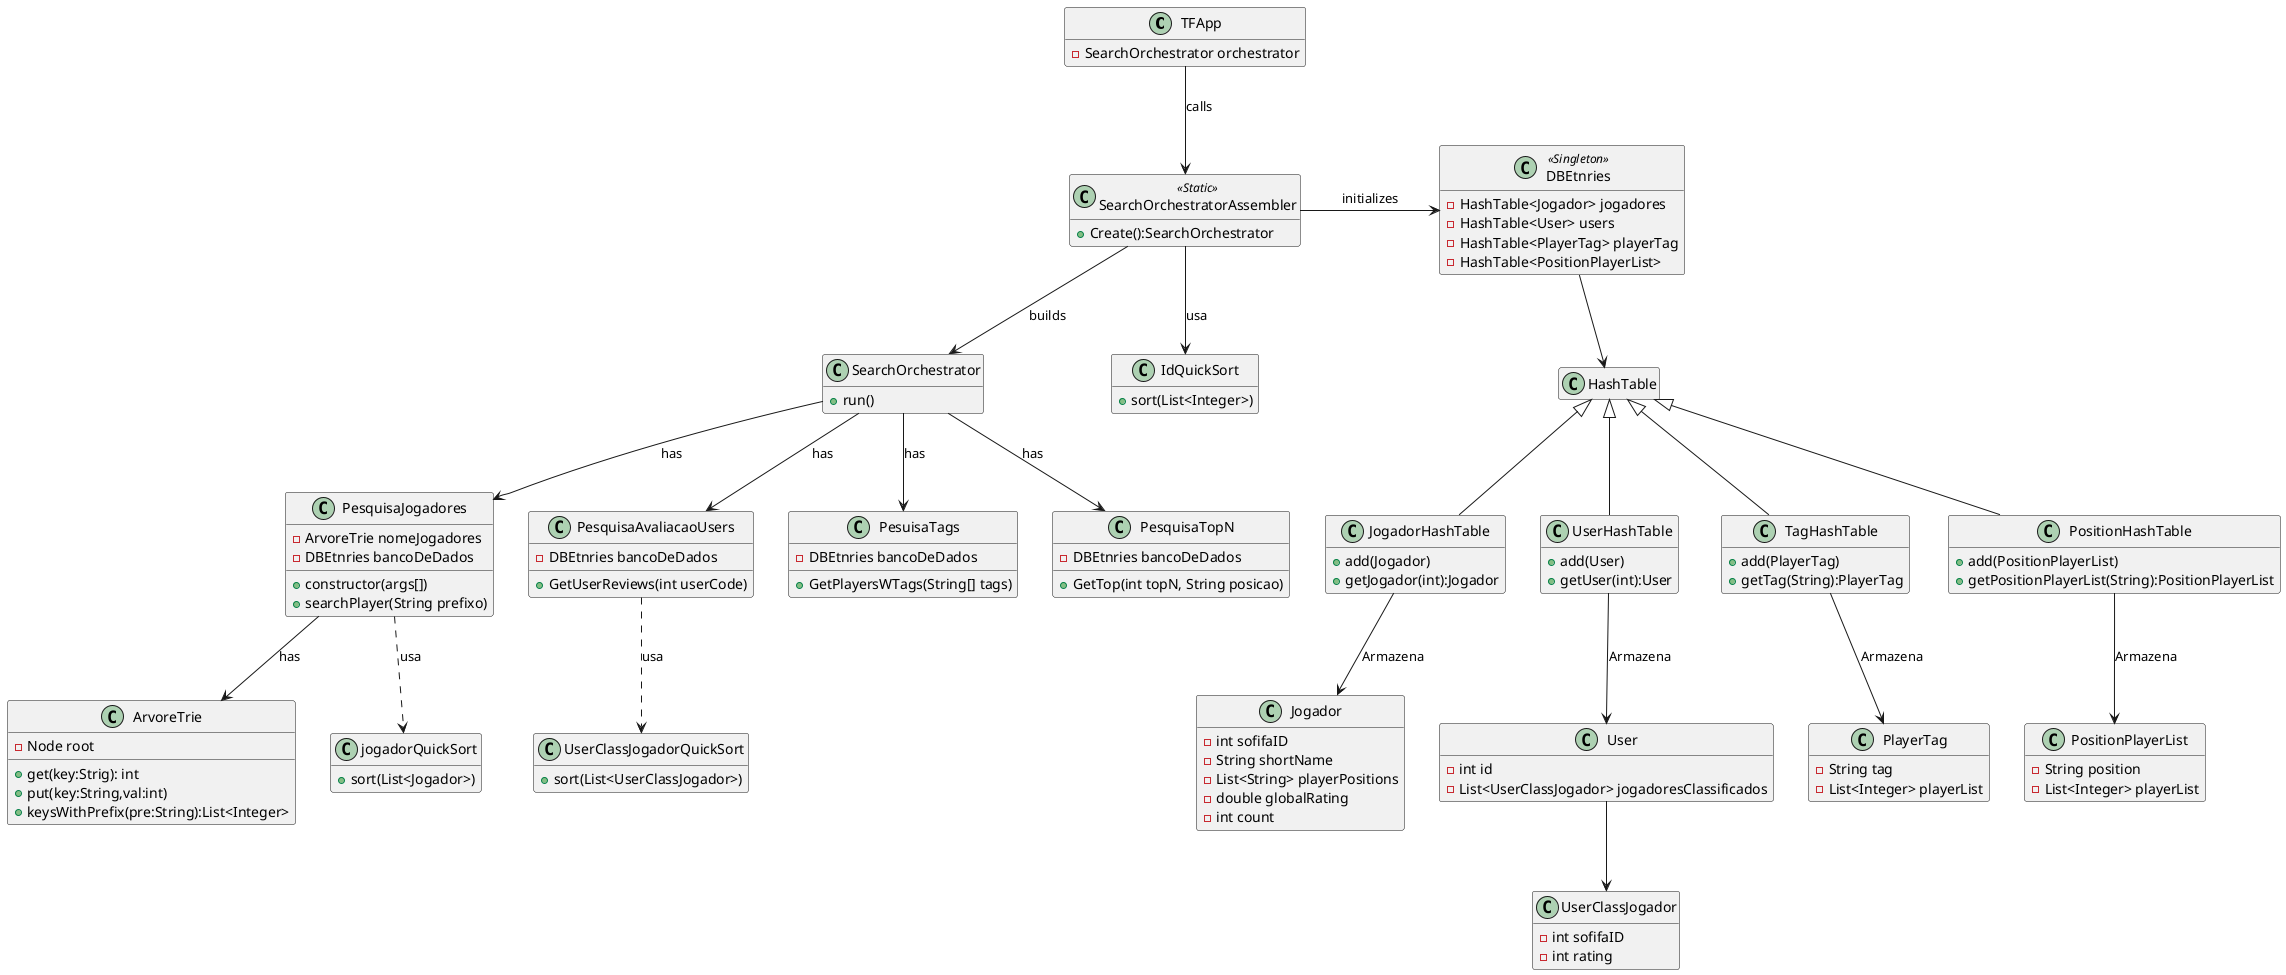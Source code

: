 @startuml classDiagram
    hide empty members

    class TFApp{
        -SearchOrchestrator orchestrator
    }

    class SearchOrchestratorAssembler<<Static>>{
        +Create():SearchOrchestrator
    }
    class DBEtnries<<Singleton>>{
        - HashTable<Jogador> jogadores
        - HashTable<User> users
        - HashTable<PlayerTag> playerTag
        - HashTable<PositionPlayerList>
    }

    class HashTable{

    }

    class JogadorHashTable extends HashTable{
        + add(Jogador)
        + getJogador(int):Jogador
    }

    class UserHashTable extends HashTable{
        + add(User)
        + getUser(int):User
    }

    class TagHashTable extends HashTable{
        + add(PlayerTag)
        + getTag(String):PlayerTag
    }

    class PositionHashTable extends HashTable{
        + add(PositionPlayerList)
        + getPositionPlayerList(String):PositionPlayerList
    }

    class Jogador{
        - int sofifaID
        - String shortName
        - List<String> playerPositions
        - double globalRating
        - int count
    }

    class UserClassJogador{
        - int sofifaID
        - int rating
    }

    class User{
        - int id
        - List<UserClassJogador> jogadoresClassificados
    }

    class PlayerTag{
        - String tag
        - List<Integer> playerList
    }

    class PositionPlayerList{
        - String position
        - List<Integer> playerList
    }

    class SearchOrchestrator{
        +run()
    }

    class PesquisaJogadores{
        - ArvoreTrie nomeJogadores
        - DBEtnries bancoDeDados
        + constructor(args[])
        + searchPlayer(String prefixo)
    }

    Class ArvoreTrie{
        - Node root
        + get(key:Strig): int
        + put(key:String,val:int)
        + keysWithPrefix(pre:String):List<Integer>

    }

    class PesquisaAvaliacaoUsers{
        - DBEtnries bancoDeDados
        + GetUserReviews(int userCode)
    }
    class PesuisaTags{
        - DBEtnries bancoDeDados
        + GetPlayersWTags(String[] tags)
    }
    class PesquisaTopN{
        - DBEtnries bancoDeDados
        + GetTop(int topN, String posicao)
    }

    class jogadorQuickSort{
        + sort(List<Jogador>)
    }

    class UserClassJogadorQuickSort{
        +sort(List<UserClassJogador>)
    }

    class IdQuickSort{
        +sort(List<Integer>)
    }
    
    SearchOrchestratorAssembler --> SearchOrchestrator:builds
    TFApp --> SearchOrchestratorAssembler:calls
    SearchOrchestratorAssembler -> DBEtnries: initializes
    SearchOrchestratorAssembler --> IdQuickSort:usa
    SearchOrchestrator --> PesquisaJogadores:has
    SearchOrchestrator --> PesuisaTags:has
    SearchOrchestrator --> PesquisaTopN:has
    SearchOrchestrator --> PesquisaAvaliacaoUsers:has
    PesquisaJogadores --> ArvoreTrie: has
    DBEtnries --> HashTable
    JogadorHashTable --> Jogador:Armazena
    UserHashTable --> User: Armazena
    TagHashTable --> PlayerTag: Armazena
    PositionHashTable --> PositionPlayerList: Armazena
    User --> UserClassJogador
    PesquisaJogadores ..> jogadorQuickSort: usa
    PesquisaAvaliacaoUsers ..> UserClassJogadorQuickSort:usa
    
@enduml